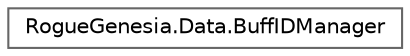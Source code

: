 digraph "Graphical Class Hierarchy"
{
 // LATEX_PDF_SIZE
  bgcolor="transparent";
  edge [fontname=Helvetica,fontsize=10,labelfontname=Helvetica,labelfontsize=10];
  node [fontname=Helvetica,fontsize=10,shape=box,height=0.2,width=0.4];
  rankdir="LR";
  Node0 [label="RogueGenesia.Data.BuffIDManager",height=0.2,width=0.4,color="grey40", fillcolor="white", style="filled",URL="$class_rogue_genesia_1_1_data_1_1_buff_i_d_manager.html",tooltip=" "];
}
